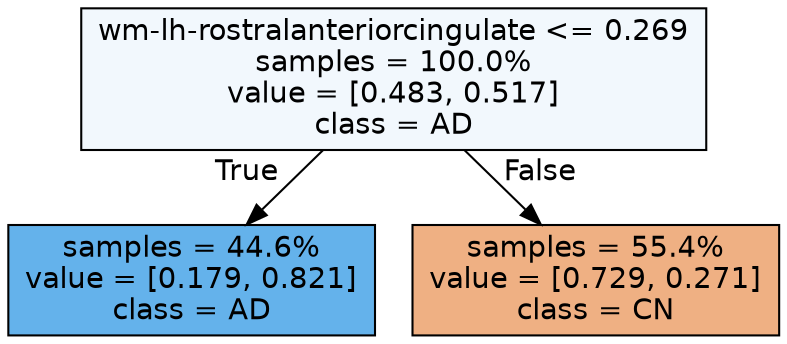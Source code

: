 digraph Tree {
node [shape=box, style="filled", color="black", fontname="helvetica"] ;
edge [fontname="helvetica"] ;
0 [label="wm-lh-rostralanteriorcingulate <= 0.269\nsamples = 100.0%\nvalue = [0.483, 0.517]\nclass = AD", fillcolor="#f2f8fd"] ;
1 [label="samples = 44.6%\nvalue = [0.179, 0.821]\nclass = AD", fillcolor="#64b2eb"] ;
0 -> 1 [labeldistance=2.5, labelangle=45, headlabel="True"] ;
2 [label="samples = 55.4%\nvalue = [0.729, 0.271]\nclass = CN", fillcolor="#efb083"] ;
0 -> 2 [labeldistance=2.5, labelangle=-45, headlabel="False"] ;
}
